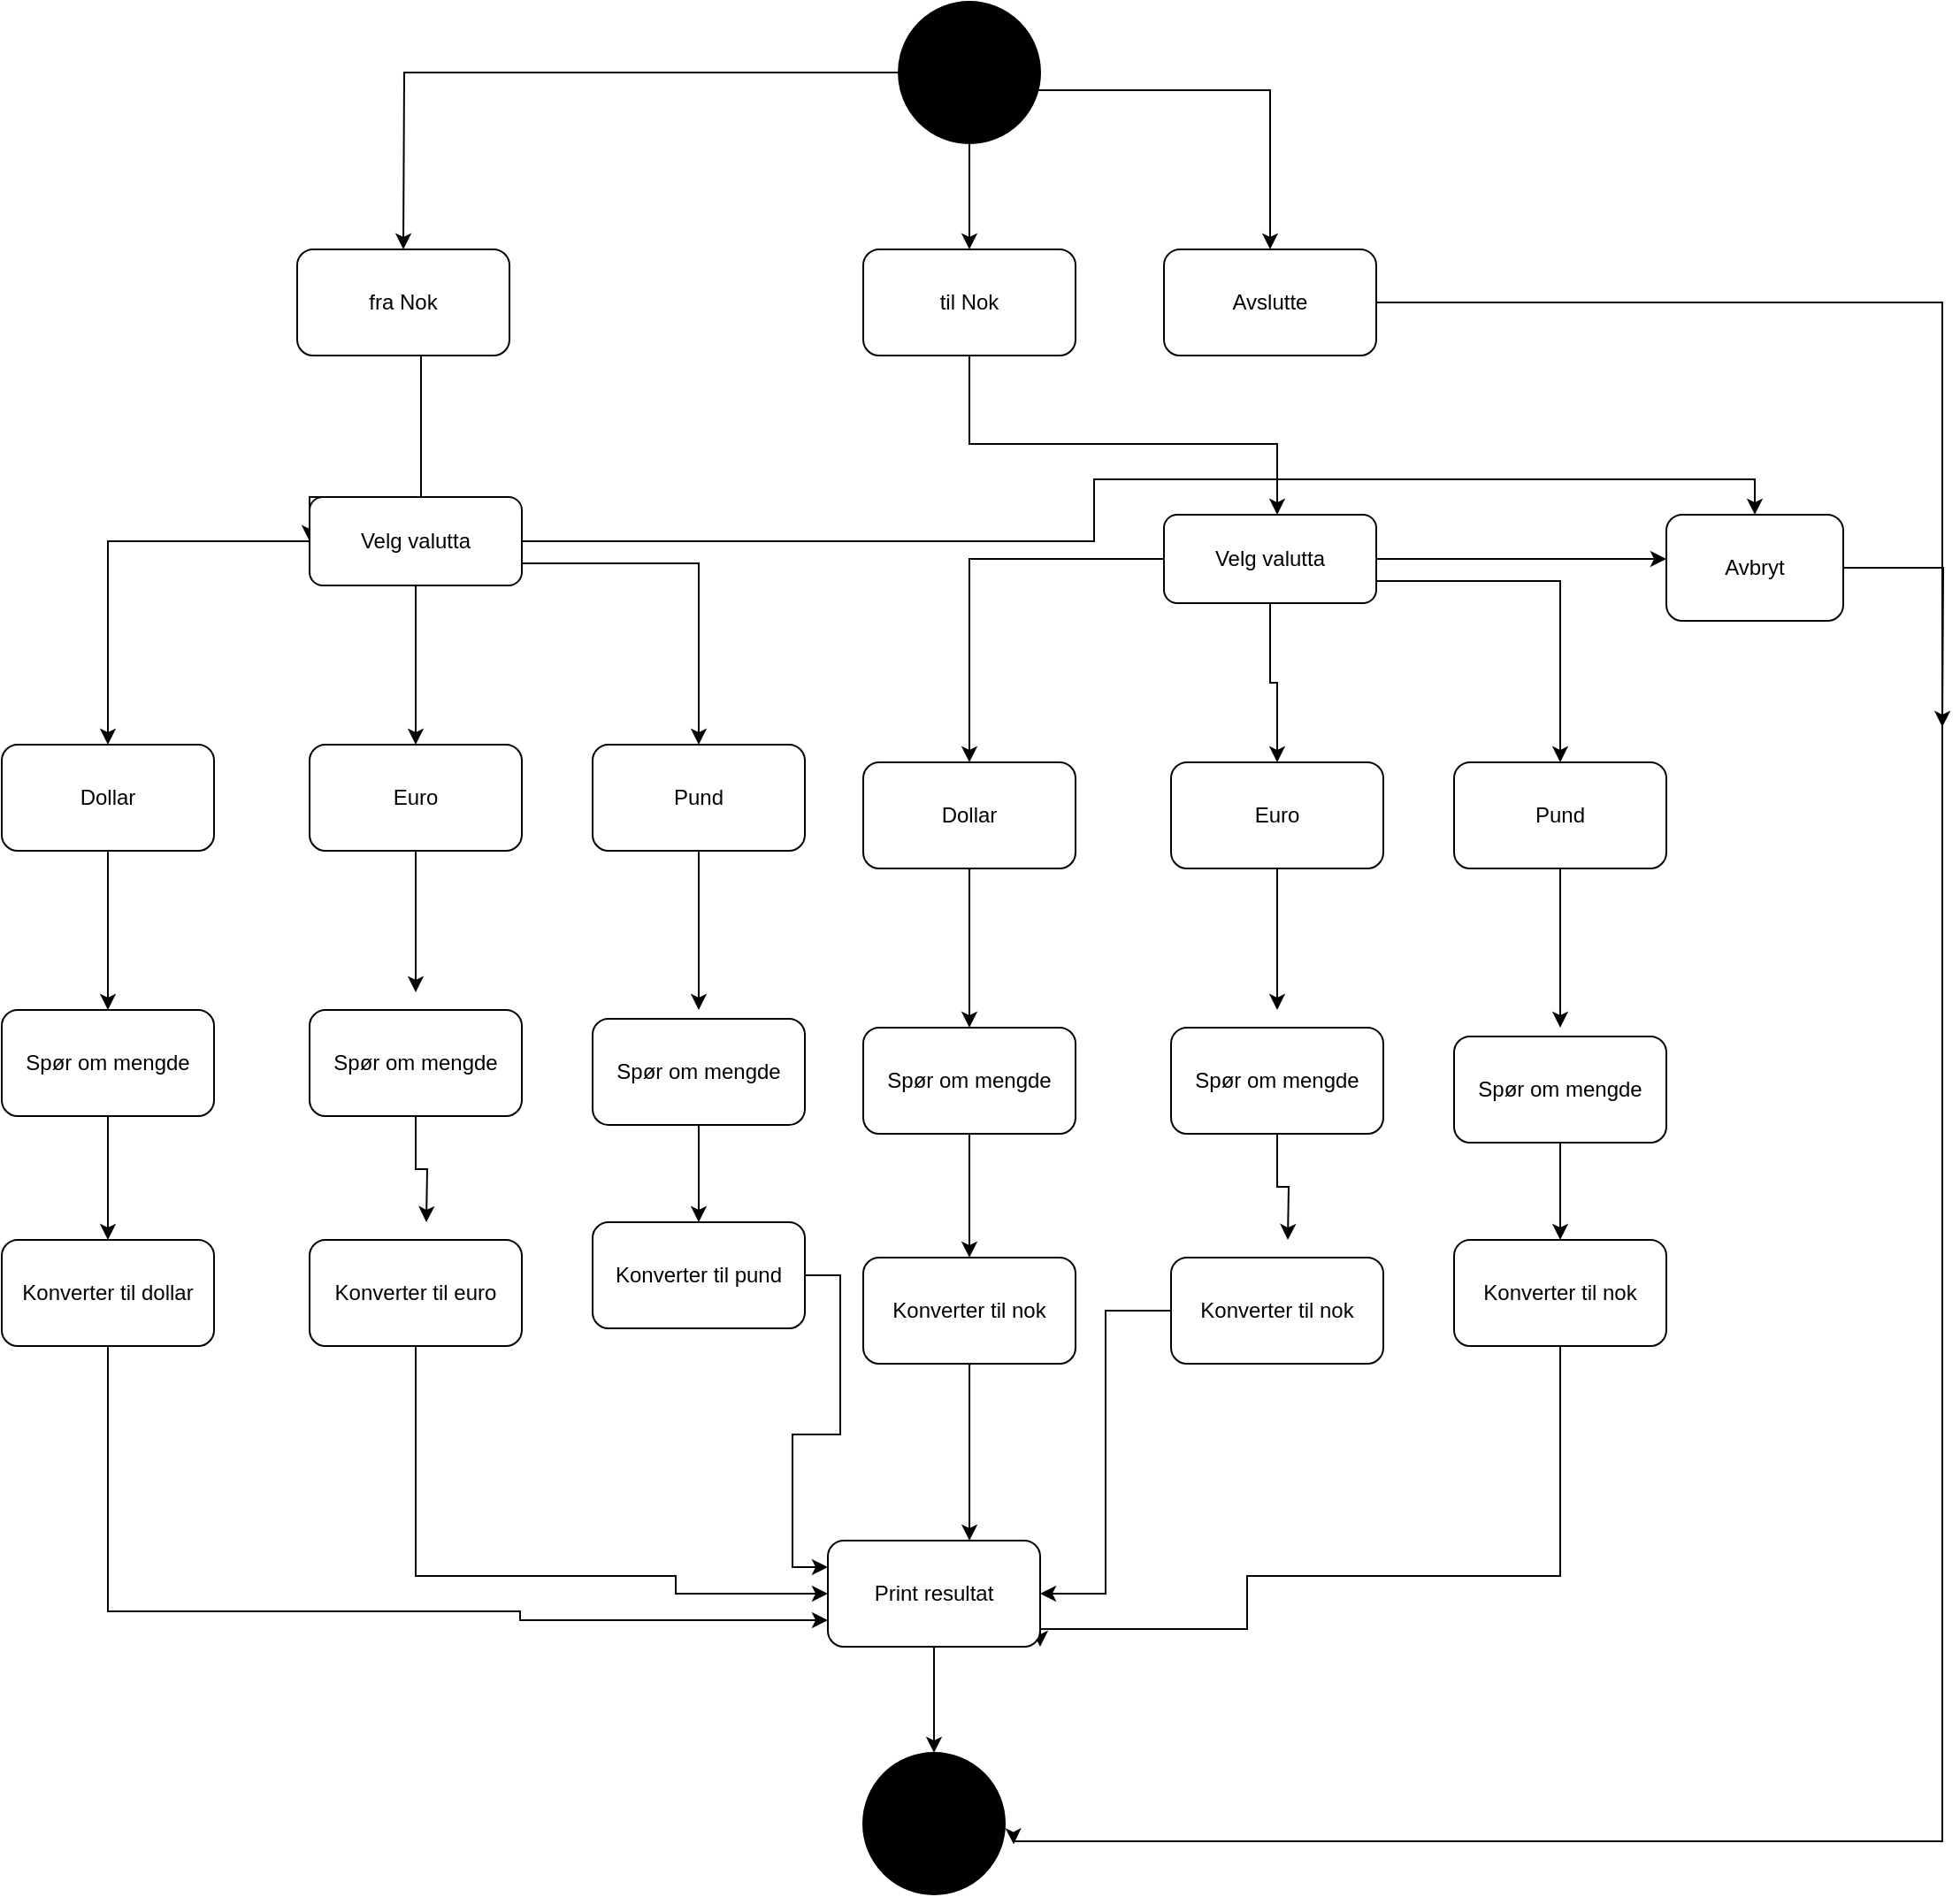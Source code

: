 <mxfile version="20.2.7" type="device"><diagram id="JAoSVQx8ksxNE8r9i3vB" name="Page-1"><mxGraphModel dx="1261" dy="785" grid="1" gridSize="10" guides="1" tooltips="1" connect="1" arrows="1" fold="1" page="1" pageScale="1" pageWidth="827" pageHeight="1169" math="0" shadow="0"><root><mxCell id="0"/><mxCell id="1" parent="0"/><mxCell id="b0c9ft5lFId-TrbkW3Vh-2" style="edgeStyle=orthogonalEdgeStyle;rounded=0;orthogonalLoop=1;jettySize=auto;html=1;" edge="1" parent="1" source="b0c9ft5lFId-TrbkW3Vh-1"><mxGeometry relative="1" as="geometry"><mxPoint x="250" y="160" as="targetPoint"/></mxGeometry></mxCell><mxCell id="b0c9ft5lFId-TrbkW3Vh-3" style="edgeStyle=orthogonalEdgeStyle;rounded=0;orthogonalLoop=1;jettySize=auto;html=1;entryX=0.5;entryY=0;entryDx=0;entryDy=0;" edge="1" parent="1" source="b0c9ft5lFId-TrbkW3Vh-1" target="b0c9ft5lFId-TrbkW3Vh-7"><mxGeometry relative="1" as="geometry"><mxPoint x="570" y="160" as="targetPoint"/><Array as="points"><mxPoint x="740" y="70"/></Array></mxGeometry></mxCell><mxCell id="b0c9ft5lFId-TrbkW3Vh-4" style="edgeStyle=orthogonalEdgeStyle;rounded=0;orthogonalLoop=1;jettySize=auto;html=1;entryX=0.5;entryY=0;entryDx=0;entryDy=0;" edge="1" parent="1" source="b0c9ft5lFId-TrbkW3Vh-1" target="b0c9ft5lFId-TrbkW3Vh-6"><mxGeometry relative="1" as="geometry"><mxPoint x="414" y="160" as="targetPoint"/><Array as="points"/></mxGeometry></mxCell><mxCell id="b0c9ft5lFId-TrbkW3Vh-1" value="" style="ellipse;whiteSpace=wrap;html=1;aspect=fixed;fillColor=#000000;" vertex="1" parent="1"><mxGeometry x="530" y="20" width="80" height="80" as="geometry"/></mxCell><mxCell id="b0c9ft5lFId-TrbkW3Vh-11" style="edgeStyle=orthogonalEdgeStyle;rounded=0;orthogonalLoop=1;jettySize=auto;html=1;entryX=0;entryY=0.5;entryDx=0;entryDy=0;" edge="1" parent="1" source="b0c9ft5lFId-TrbkW3Vh-5" target="b0c9ft5lFId-TrbkW3Vh-8"><mxGeometry relative="1" as="geometry"><Array as="points"><mxPoint x="260" y="300"/></Array></mxGeometry></mxCell><mxCell id="b0c9ft5lFId-TrbkW3Vh-5" value="fra Nok" style="rounded=1;whiteSpace=wrap;html=1;fillColor=#FFFFFF;" vertex="1" parent="1"><mxGeometry x="190" y="160" width="120" height="60" as="geometry"/></mxCell><mxCell id="b0c9ft5lFId-TrbkW3Vh-55" style="edgeStyle=orthogonalEdgeStyle;rounded=0;orthogonalLoop=1;jettySize=auto;html=1;" edge="1" parent="1" source="b0c9ft5lFId-TrbkW3Vh-6" target="b0c9ft5lFId-TrbkW3Vh-38"><mxGeometry relative="1" as="geometry"><Array as="points"><mxPoint x="570" y="270"/><mxPoint x="744" y="270"/></Array></mxGeometry></mxCell><mxCell id="b0c9ft5lFId-TrbkW3Vh-6" value="til Nok" style="rounded=1;whiteSpace=wrap;html=1;fillColor=#FFFFFF;" vertex="1" parent="1"><mxGeometry x="510" y="160" width="120" height="60" as="geometry"/></mxCell><mxCell id="b0c9ft5lFId-TrbkW3Vh-12" style="edgeStyle=orthogonalEdgeStyle;rounded=0;orthogonalLoop=1;jettySize=auto;html=1;entryX=1.063;entryY=0.646;entryDx=0;entryDy=0;entryPerimeter=0;" edge="1" parent="1" source="b0c9ft5lFId-TrbkW3Vh-7" target="b0c9ft5lFId-TrbkW3Vh-65"><mxGeometry relative="1" as="geometry"><mxPoint x="1120" y="1010" as="targetPoint"/><Array as="points"><mxPoint x="1120" y="190"/><mxPoint x="1120" y="1060"/><mxPoint x="595" y="1060"/></Array></mxGeometry></mxCell><mxCell id="b0c9ft5lFId-TrbkW3Vh-7" value="Avslutte" style="rounded=1;whiteSpace=wrap;html=1;fillColor=#FFFFFF;" vertex="1" parent="1"><mxGeometry x="680" y="160" width="120" height="60" as="geometry"/></mxCell><mxCell id="b0c9ft5lFId-TrbkW3Vh-19" style="edgeStyle=orthogonalEdgeStyle;rounded=0;orthogonalLoop=1;jettySize=auto;html=1;entryX=0.5;entryY=0;entryDx=0;entryDy=0;" edge="1" parent="1" source="b0c9ft5lFId-TrbkW3Vh-8" target="b0c9ft5lFId-TrbkW3Vh-14"><mxGeometry relative="1" as="geometry"/></mxCell><mxCell id="b0c9ft5lFId-TrbkW3Vh-20" style="edgeStyle=orthogonalEdgeStyle;rounded=0;orthogonalLoop=1;jettySize=auto;html=1;" edge="1" parent="1" source="b0c9ft5lFId-TrbkW3Vh-8" target="b0c9ft5lFId-TrbkW3Vh-15"><mxGeometry relative="1" as="geometry"/></mxCell><mxCell id="b0c9ft5lFId-TrbkW3Vh-21" style="edgeStyle=orthogonalEdgeStyle;rounded=0;orthogonalLoop=1;jettySize=auto;html=1;exitX=1;exitY=0.75;exitDx=0;exitDy=0;entryX=0.5;entryY=0;entryDx=0;entryDy=0;" edge="1" parent="1" source="b0c9ft5lFId-TrbkW3Vh-8" target="b0c9ft5lFId-TrbkW3Vh-16"><mxGeometry relative="1" as="geometry"/></mxCell><mxCell id="b0c9ft5lFId-TrbkW3Vh-57" style="edgeStyle=orthogonalEdgeStyle;rounded=0;orthogonalLoop=1;jettySize=auto;html=1;entryX=0.5;entryY=0;entryDx=0;entryDy=0;" edge="1" parent="1" source="b0c9ft5lFId-TrbkW3Vh-8" target="b0c9ft5lFId-TrbkW3Vh-17"><mxGeometry relative="1" as="geometry"/></mxCell><mxCell id="b0c9ft5lFId-TrbkW3Vh-8" value="Velg valutta" style="rounded=1;whiteSpace=wrap;html=1;fillColor=#FFFFFF;" vertex="1" parent="1"><mxGeometry x="197" y="300" width="120" height="50" as="geometry"/></mxCell><mxCell id="b0c9ft5lFId-TrbkW3Vh-23" style="edgeStyle=orthogonalEdgeStyle;rounded=0;orthogonalLoop=1;jettySize=auto;html=1;" edge="1" parent="1" source="b0c9ft5lFId-TrbkW3Vh-14"><mxGeometry relative="1" as="geometry"><mxPoint x="83" y="590" as="targetPoint"/></mxGeometry></mxCell><mxCell id="b0c9ft5lFId-TrbkW3Vh-14" value="Dollar" style="rounded=1;whiteSpace=wrap;html=1;fillColor=#FFFFFF;" vertex="1" parent="1"><mxGeometry x="23" y="440" width="120" height="60" as="geometry"/></mxCell><mxCell id="b0c9ft5lFId-TrbkW3Vh-24" style="edgeStyle=orthogonalEdgeStyle;rounded=0;orthogonalLoop=1;jettySize=auto;html=1;" edge="1" parent="1" source="b0c9ft5lFId-TrbkW3Vh-15"><mxGeometry relative="1" as="geometry"><mxPoint x="257" y="580" as="targetPoint"/></mxGeometry></mxCell><mxCell id="b0c9ft5lFId-TrbkW3Vh-15" value="Euro" style="rounded=1;whiteSpace=wrap;html=1;fillColor=#FFFFFF;" vertex="1" parent="1"><mxGeometry x="197" y="440" width="120" height="60" as="geometry"/></mxCell><mxCell id="b0c9ft5lFId-TrbkW3Vh-25" style="edgeStyle=orthogonalEdgeStyle;rounded=0;orthogonalLoop=1;jettySize=auto;html=1;" edge="1" parent="1" source="b0c9ft5lFId-TrbkW3Vh-16"><mxGeometry relative="1" as="geometry"><mxPoint x="417" y="590" as="targetPoint"/></mxGeometry></mxCell><mxCell id="b0c9ft5lFId-TrbkW3Vh-16" value="Pund" style="rounded=1;whiteSpace=wrap;html=1;fillColor=#FFFFFF;" vertex="1" parent="1"><mxGeometry x="357" y="440" width="120" height="60" as="geometry"/></mxCell><mxCell id="b0c9ft5lFId-TrbkW3Vh-54" style="edgeStyle=orthogonalEdgeStyle;rounded=0;orthogonalLoop=1;jettySize=auto;html=1;" edge="1" parent="1" source="b0c9ft5lFId-TrbkW3Vh-17"><mxGeometry relative="1" as="geometry"><mxPoint x="1120" y="430" as="targetPoint"/></mxGeometry></mxCell><mxCell id="b0c9ft5lFId-TrbkW3Vh-17" value="Avbryt" style="rounded=1;whiteSpace=wrap;html=1;fillColor=#FFFFFF;" vertex="1" parent="1"><mxGeometry x="964" y="310" width="100" height="60" as="geometry"/></mxCell><mxCell id="b0c9ft5lFId-TrbkW3Vh-29" style="edgeStyle=orthogonalEdgeStyle;rounded=0;orthogonalLoop=1;jettySize=auto;html=1;" edge="1" parent="1" source="b0c9ft5lFId-TrbkW3Vh-26"><mxGeometry relative="1" as="geometry"><mxPoint x="83" y="720" as="targetPoint"/></mxGeometry></mxCell><mxCell id="b0c9ft5lFId-TrbkW3Vh-26" value="Spør om mengde" style="rounded=1;whiteSpace=wrap;html=1;fillColor=#FFFFFF;" vertex="1" parent="1"><mxGeometry x="23" y="590" width="120" height="60" as="geometry"/></mxCell><mxCell id="b0c9ft5lFId-TrbkW3Vh-30" style="edgeStyle=orthogonalEdgeStyle;rounded=0;orthogonalLoop=1;jettySize=auto;html=1;" edge="1" parent="1" source="b0c9ft5lFId-TrbkW3Vh-27"><mxGeometry relative="1" as="geometry"><mxPoint x="263" y="710" as="targetPoint"/></mxGeometry></mxCell><mxCell id="b0c9ft5lFId-TrbkW3Vh-27" value="Spør om mengde" style="rounded=1;whiteSpace=wrap;html=1;fillColor=#FFFFFF;" vertex="1" parent="1"><mxGeometry x="197" y="590" width="120" height="60" as="geometry"/></mxCell><mxCell id="b0c9ft5lFId-TrbkW3Vh-31" style="edgeStyle=orthogonalEdgeStyle;rounded=0;orthogonalLoop=1;jettySize=auto;html=1;" edge="1" parent="1" source="b0c9ft5lFId-TrbkW3Vh-28"><mxGeometry relative="1" as="geometry"><mxPoint x="417" y="710" as="targetPoint"/></mxGeometry></mxCell><mxCell id="b0c9ft5lFId-TrbkW3Vh-28" value="Spør om mengde" style="rounded=1;whiteSpace=wrap;html=1;fillColor=#FFFFFF;" vertex="1" parent="1"><mxGeometry x="357" y="595" width="120" height="60" as="geometry"/></mxCell><mxCell id="b0c9ft5lFId-TrbkW3Vh-59" style="edgeStyle=orthogonalEdgeStyle;rounded=0;orthogonalLoop=1;jettySize=auto;html=1;entryX=0;entryY=0.75;entryDx=0;entryDy=0;" edge="1" parent="1" source="b0c9ft5lFId-TrbkW3Vh-32" target="b0c9ft5lFId-TrbkW3Vh-58"><mxGeometry relative="1" as="geometry"><Array as="points"><mxPoint x="83" y="930"/><mxPoint x="316" y="930"/><mxPoint x="316" y="935"/></Array></mxGeometry></mxCell><mxCell id="b0c9ft5lFId-TrbkW3Vh-32" value="Konverter til dollar" style="rounded=1;whiteSpace=wrap;html=1;fillColor=#FFFFFF;" vertex="1" parent="1"><mxGeometry x="23" y="720" width="120" height="60" as="geometry"/></mxCell><mxCell id="b0c9ft5lFId-TrbkW3Vh-60" style="edgeStyle=orthogonalEdgeStyle;rounded=0;orthogonalLoop=1;jettySize=auto;html=1;entryX=0;entryY=0.5;entryDx=0;entryDy=0;" edge="1" parent="1" source="b0c9ft5lFId-TrbkW3Vh-33" target="b0c9ft5lFId-TrbkW3Vh-58"><mxGeometry relative="1" as="geometry"><Array as="points"><mxPoint x="257" y="910"/><mxPoint x="404" y="910"/><mxPoint x="404" y="920"/></Array></mxGeometry></mxCell><mxCell id="b0c9ft5lFId-TrbkW3Vh-33" value="Konverter til euro" style="rounded=1;whiteSpace=wrap;html=1;fillColor=#FFFFFF;" vertex="1" parent="1"><mxGeometry x="197" y="720" width="120" height="60" as="geometry"/></mxCell><mxCell id="b0c9ft5lFId-TrbkW3Vh-61" style="edgeStyle=orthogonalEdgeStyle;rounded=0;orthogonalLoop=1;jettySize=auto;html=1;entryX=0;entryY=0.25;entryDx=0;entryDy=0;" edge="1" parent="1" source="b0c9ft5lFId-TrbkW3Vh-34" target="b0c9ft5lFId-TrbkW3Vh-58"><mxGeometry relative="1" as="geometry"/></mxCell><mxCell id="b0c9ft5lFId-TrbkW3Vh-34" value="Konverter til pund" style="rounded=1;whiteSpace=wrap;html=1;fillColor=#FFFFFF;" vertex="1" parent="1"><mxGeometry x="357" y="710" width="120" height="60" as="geometry"/></mxCell><mxCell id="b0c9ft5lFId-TrbkW3Vh-35" style="edgeStyle=orthogonalEdgeStyle;rounded=0;orthogonalLoop=1;jettySize=auto;html=1;entryX=0.5;entryY=0;entryDx=0;entryDy=0;" edge="1" parent="1" source="b0c9ft5lFId-TrbkW3Vh-38" target="b0c9ft5lFId-TrbkW3Vh-40"><mxGeometry relative="1" as="geometry"/></mxCell><mxCell id="b0c9ft5lFId-TrbkW3Vh-36" style="edgeStyle=orthogonalEdgeStyle;rounded=0;orthogonalLoop=1;jettySize=auto;html=1;" edge="1" parent="1" source="b0c9ft5lFId-TrbkW3Vh-38" target="b0c9ft5lFId-TrbkW3Vh-42"><mxGeometry relative="1" as="geometry"/></mxCell><mxCell id="b0c9ft5lFId-TrbkW3Vh-37" style="edgeStyle=orthogonalEdgeStyle;rounded=0;orthogonalLoop=1;jettySize=auto;html=1;exitX=1;exitY=0.75;exitDx=0;exitDy=0;entryX=0.5;entryY=0;entryDx=0;entryDy=0;" edge="1" parent="1" source="b0c9ft5lFId-TrbkW3Vh-38" target="b0c9ft5lFId-TrbkW3Vh-44"><mxGeometry relative="1" as="geometry"/></mxCell><mxCell id="b0c9ft5lFId-TrbkW3Vh-56" style="edgeStyle=orthogonalEdgeStyle;rounded=0;orthogonalLoop=1;jettySize=auto;html=1;" edge="1" parent="1" source="b0c9ft5lFId-TrbkW3Vh-38" target="b0c9ft5lFId-TrbkW3Vh-17"><mxGeometry relative="1" as="geometry"><Array as="points"><mxPoint x="920" y="335"/><mxPoint x="920" y="335"/></Array></mxGeometry></mxCell><mxCell id="b0c9ft5lFId-TrbkW3Vh-38" value="Velg valutta" style="rounded=1;whiteSpace=wrap;html=1;fillColor=#FFFFFF;" vertex="1" parent="1"><mxGeometry x="680" y="310" width="120" height="50" as="geometry"/></mxCell><mxCell id="b0c9ft5lFId-TrbkW3Vh-39" style="edgeStyle=orthogonalEdgeStyle;rounded=0;orthogonalLoop=1;jettySize=auto;html=1;" edge="1" parent="1" source="b0c9ft5lFId-TrbkW3Vh-40"><mxGeometry relative="1" as="geometry"><mxPoint x="570" y="600" as="targetPoint"/></mxGeometry></mxCell><mxCell id="b0c9ft5lFId-TrbkW3Vh-40" value="Dollar" style="rounded=1;whiteSpace=wrap;html=1;fillColor=#FFFFFF;" vertex="1" parent="1"><mxGeometry x="510" y="450" width="120" height="60" as="geometry"/></mxCell><mxCell id="b0c9ft5lFId-TrbkW3Vh-41" style="edgeStyle=orthogonalEdgeStyle;rounded=0;orthogonalLoop=1;jettySize=auto;html=1;" edge="1" parent="1" source="b0c9ft5lFId-TrbkW3Vh-42"><mxGeometry relative="1" as="geometry"><mxPoint x="744.0" y="590" as="targetPoint"/></mxGeometry></mxCell><mxCell id="b0c9ft5lFId-TrbkW3Vh-42" value="Euro" style="rounded=1;whiteSpace=wrap;html=1;fillColor=#FFFFFF;" vertex="1" parent="1"><mxGeometry x="684" y="450" width="120" height="60" as="geometry"/></mxCell><mxCell id="b0c9ft5lFId-TrbkW3Vh-43" style="edgeStyle=orthogonalEdgeStyle;rounded=0;orthogonalLoop=1;jettySize=auto;html=1;" edge="1" parent="1" source="b0c9ft5lFId-TrbkW3Vh-44"><mxGeometry relative="1" as="geometry"><mxPoint x="904.0" y="600" as="targetPoint"/></mxGeometry></mxCell><mxCell id="b0c9ft5lFId-TrbkW3Vh-44" value="Pund" style="rounded=1;whiteSpace=wrap;html=1;fillColor=#FFFFFF;" vertex="1" parent="1"><mxGeometry x="844" y="450" width="120" height="60" as="geometry"/></mxCell><mxCell id="b0c9ft5lFId-TrbkW3Vh-45" style="edgeStyle=orthogonalEdgeStyle;rounded=0;orthogonalLoop=1;jettySize=auto;html=1;" edge="1" parent="1" source="b0c9ft5lFId-TrbkW3Vh-46"><mxGeometry relative="1" as="geometry"><mxPoint x="570" y="730" as="targetPoint"/></mxGeometry></mxCell><mxCell id="b0c9ft5lFId-TrbkW3Vh-46" value="Spør om mengde" style="rounded=1;whiteSpace=wrap;html=1;fillColor=#FFFFFF;" vertex="1" parent="1"><mxGeometry x="510" y="600" width="120" height="60" as="geometry"/></mxCell><mxCell id="b0c9ft5lFId-TrbkW3Vh-47" style="edgeStyle=orthogonalEdgeStyle;rounded=0;orthogonalLoop=1;jettySize=auto;html=1;" edge="1" parent="1" source="b0c9ft5lFId-TrbkW3Vh-48"><mxGeometry relative="1" as="geometry"><mxPoint x="750" y="720" as="targetPoint"/></mxGeometry></mxCell><mxCell id="b0c9ft5lFId-TrbkW3Vh-48" value="Spør om mengde" style="rounded=1;whiteSpace=wrap;html=1;fillColor=#FFFFFF;" vertex="1" parent="1"><mxGeometry x="684" y="600" width="120" height="60" as="geometry"/></mxCell><mxCell id="b0c9ft5lFId-TrbkW3Vh-49" style="edgeStyle=orthogonalEdgeStyle;rounded=0;orthogonalLoop=1;jettySize=auto;html=1;" edge="1" parent="1" source="b0c9ft5lFId-TrbkW3Vh-50"><mxGeometry relative="1" as="geometry"><mxPoint x="904.0" y="720" as="targetPoint"/></mxGeometry></mxCell><mxCell id="b0c9ft5lFId-TrbkW3Vh-50" value="Spør om mengde" style="rounded=1;whiteSpace=wrap;html=1;fillColor=#FFFFFF;" vertex="1" parent="1"><mxGeometry x="844" y="605" width="120" height="60" as="geometry"/></mxCell><mxCell id="b0c9ft5lFId-TrbkW3Vh-62" style="edgeStyle=orthogonalEdgeStyle;rounded=0;orthogonalLoop=1;jettySize=auto;html=1;entryX=0.667;entryY=0;entryDx=0;entryDy=0;entryPerimeter=0;" edge="1" parent="1" source="b0c9ft5lFId-TrbkW3Vh-51" target="b0c9ft5lFId-TrbkW3Vh-58"><mxGeometry relative="1" as="geometry"/></mxCell><mxCell id="b0c9ft5lFId-TrbkW3Vh-51" value="Konverter til nok" style="rounded=1;whiteSpace=wrap;html=1;fillColor=#FFFFFF;" vertex="1" parent="1"><mxGeometry x="510" y="730" width="120" height="60" as="geometry"/></mxCell><mxCell id="b0c9ft5lFId-TrbkW3Vh-63" style="edgeStyle=orthogonalEdgeStyle;rounded=0;orthogonalLoop=1;jettySize=auto;html=1;entryX=1;entryY=0.5;entryDx=0;entryDy=0;" edge="1" parent="1" source="b0c9ft5lFId-TrbkW3Vh-52" target="b0c9ft5lFId-TrbkW3Vh-58"><mxGeometry relative="1" as="geometry"/></mxCell><mxCell id="b0c9ft5lFId-TrbkW3Vh-52" value="Konverter til nok" style="rounded=1;whiteSpace=wrap;html=1;fillColor=#FFFFFF;" vertex="1" parent="1"><mxGeometry x="684" y="730" width="120" height="60" as="geometry"/></mxCell><mxCell id="b0c9ft5lFId-TrbkW3Vh-64" style="edgeStyle=orthogonalEdgeStyle;rounded=0;orthogonalLoop=1;jettySize=auto;html=1;entryX=1;entryY=1;entryDx=0;entryDy=0;" edge="1" parent="1" source="b0c9ft5lFId-TrbkW3Vh-53" target="b0c9ft5lFId-TrbkW3Vh-58"><mxGeometry relative="1" as="geometry"><Array as="points"><mxPoint x="904" y="910"/><mxPoint x="727" y="910"/><mxPoint x="727" y="940"/><mxPoint x="610" y="940"/></Array></mxGeometry></mxCell><mxCell id="b0c9ft5lFId-TrbkW3Vh-53" value="Konverter til nok" style="rounded=1;whiteSpace=wrap;html=1;fillColor=#FFFFFF;" vertex="1" parent="1"><mxGeometry x="844" y="720" width="120" height="60" as="geometry"/></mxCell><mxCell id="b0c9ft5lFId-TrbkW3Vh-66" style="edgeStyle=orthogonalEdgeStyle;rounded=0;orthogonalLoop=1;jettySize=auto;html=1;entryX=0.5;entryY=0;entryDx=0;entryDy=0;" edge="1" parent="1" source="b0c9ft5lFId-TrbkW3Vh-58" target="b0c9ft5lFId-TrbkW3Vh-65"><mxGeometry relative="1" as="geometry"/></mxCell><mxCell id="b0c9ft5lFId-TrbkW3Vh-58" value="Print resultat" style="rounded=1;whiteSpace=wrap;html=1;fillColor=#FFFFFF;" vertex="1" parent="1"><mxGeometry x="490" y="890" width="120" height="60" as="geometry"/></mxCell><mxCell id="b0c9ft5lFId-TrbkW3Vh-65" value="" style="ellipse;whiteSpace=wrap;html=1;aspect=fixed;fillColor=#000000;" vertex="1" parent="1"><mxGeometry x="510" y="1010" width="80" height="80" as="geometry"/></mxCell></root></mxGraphModel></diagram></mxfile>